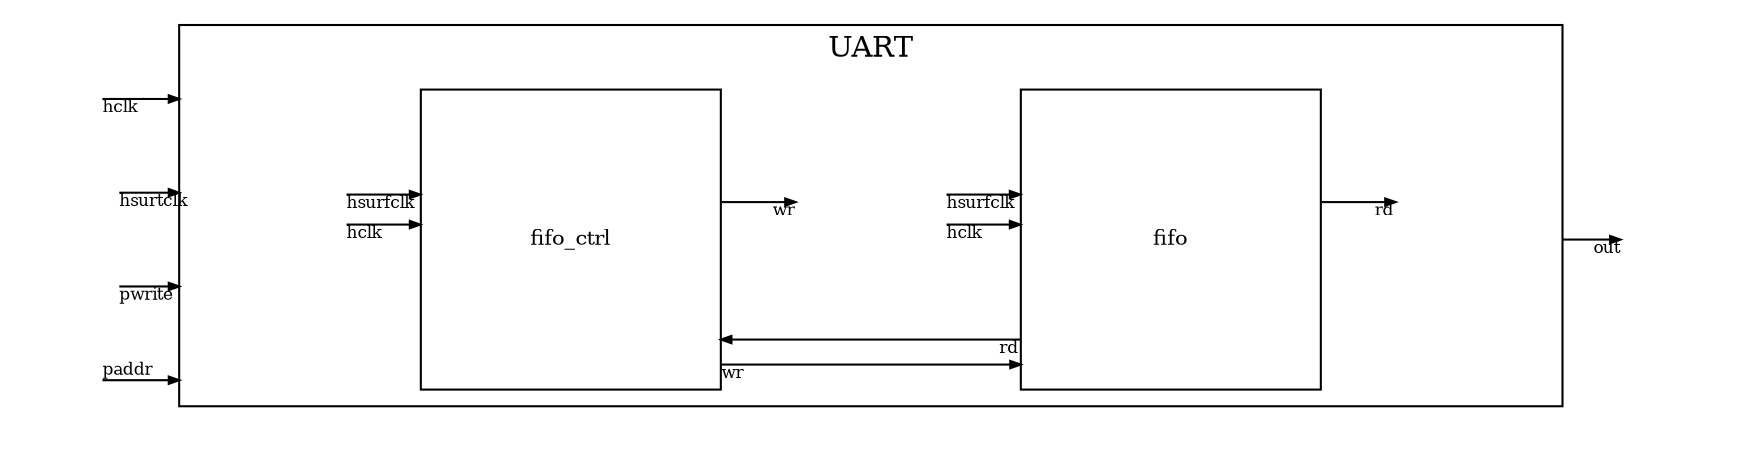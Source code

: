 digraph {
	graph [bb="0,0,828,210",
		comment="uart.csv",
		compound=True,
		multiedges=True,
		overlap=False,
		rank=same,
		rankdir=LR,
		splines=ortho
	];
	node [label="\N"];
	edge [style=filled];
	subgraph cluster_1 {
		graph [bb="82,19,746,202",
			label=UART,
			rank=same
		];
		empty_1		 [fontsize=10,
			height=1,
			label=empty_1,
			pos="126,99",
			shape=box,
			style=invis,
			width=1];
		fifo_ctrl		 [fontsize=10,
			height=2,
			label=fifo_ctrl,
			pos="270,99",
			shape=box,
			width=2];
		empty_1 -> fifo_ctrl		 [pos="e,197.72,77.4 162.34,77.4 162.34,77.4 187.72,77.4 187.72,77.4",
			style=invis];
		empty_1 -> fifo_ctrl		 [pos="e,197.72,91.8 162.34,91.8 162.34,91.8 187.72,91.8 187.72,91.8",
			style=invis];
		empty_1 -> fifo_ctrl		 [arrowhead=normal,
			arrowsize=0.5,
			fontsize=8,
			penwidth=1,
			pos="e,197.72,106.2 162.34,106.2 162.34,106.2 192.72,106.2 192.72,106.2",
			tail_lp="170.34,101.7",
			taillabel=hclk,
			weight=2.0];
		empty_1 -> fifo_ctrl		 [arrowhead=normal,
			arrowsize=0.5,
			fontsize=8,
			penwidth=1,
			pos="e,197.72,120.6 162.34,120.6 162.34,120.6 192.72,120.6 192.72,120.6",
			tail_lp="176.84,116.1",
			taillabel=hsurfclk,
			weight=2.0];
		empty_mid		 [fontsize=10,
			height=1,
			label=empty_2,
			pos="414,99",
			shape=box,
			style=invis,
			width=1];
		fifo_ctrl -> empty_mid		 [pos="e,377.91,117 342.42,117 342.42,117 367.91,117 367.91,117",
			style=invis];
		fifo_ctrl -> empty_mid		 [pos="e,377.91,81 342.42,81 342.42,81 367.91,81 367.91,81",
			style=invis];
		fifo_ctrl -> empty_mid		 [arrowhead=normal,
			arrowsize=0.5,
			constraint=true,
			fontsize=8,
			head_lp="373.41,94.5",
			headlabel=wr,
			penwidth=1,
			pos="e,377.91,99 342.42,99 342.42,99 372.91,99 372.91,99",
			weight=2.0];
		fifo		 [fontsize=10,
			height=2,
			label=fifo,
			pos="558,99",
			shape=box,
			width=2];
		fifo_ctrl -> fifo		 [arrowhead=normal,
			arrowsize=0.5,
			fontsize=8,
			penwidth=1,
			pos="e,485.92,51 342.3,51 342.3,51 480.92,51 480.92,51",
			tail_lp="346.8,46.5",
			taillabel=wr,
			weight=2.0];
		empty_mid -> fifo		 [pos="e,485.72,77.4 450.34,77.4 450.34,77.4 475.72,77.4 475.72,77.4",
			style=invis];
		empty_mid -> fifo		 [pos="e,485.72,91.8 450.34,91.8 450.34,91.8 475.72,91.8 475.72,91.8",
			style=invis];
		empty_mid -> fifo		 [arrowhead=normal,
			arrowsize=0.5,
			fontsize=8,
			penwidth=1,
			pos="e,485.72,120.6 450.34,120.6 450.34,120.6 480.72,120.6 480.72,120.6",
			tail_lp="458.34,116.1",
			taillabel=hclk,
			weight=2.0];
		empty_mid -> fifo		 [arrowhead=normal,
			arrowsize=0.5,
			fontsize=8,
			penwidth=1,
			pos="e,485.72,106.2 450.34,106.2 450.34,106.2 480.72,106.2 480.72,106.2",
			tail_lp="464.84,101.7",
			taillabel=hsurfclk,
			weight=2.0];
		fifo -> fifo_ctrl		 [arrowhead=normal,
			arrowsize=0.5,
			fontsize=8,
			penwidth=1,
			pos="e,342.08,39 485.7,39 485.7,39 347.08,39 347.08,39",
			tail_lp="481.7,34.5",
			taillabel=rd,
			weight=2.0];
		empty_2		 [fontsize=10,
			height=1,
			label=empty_2,
			pos="702,99",
			shape=box,
			style=invis,
			width=1];
		fifo -> empty_2		 [pos="e,665.91,81 630.42,81 630.42,81 655.91,81 655.91,81",
			style=invis];
		fifo -> empty_2		 [pos="e,665.91,99 630.42,99 630.42,99 655.91,99 655.91,99",
			style=invis];
		fifo -> empty_2		 [arrowhead=normal,
			arrowsize=0.5,
			constraint=true,
			fontsize=8,
			head_lp="661.91,112.5",
			headlabel=rd,
			penwidth=1,
			pos="e,665.91,117 630.42,117 630.42,117 660.91,117 660.91,117",
			weight=2.0];
	}
	4	 [height=0.5,
		pos="801,99",
		style=invis,
		width=0.75];
	empty_2 -> 4	 [arrowhead=normal,
		arrowsize=0.5,
		constraint=true,
		fontsize=8,
		head_lp="767.85,94.5",
		headlabel=out,
		ltail=cluster_1,
		penwidth=1,
		pos="e,773.85,99 745.8,99 754.94,99 768.85,99 768.85,99",
		weight=2.0];
	0	 [height=0.5,
		pos="27,180",
		style=invis,
		width=0.75];
	0 -> empty_1	 [arrowhead=normal,
		arrowsize=0.5,
		constraint=true,
		fontsize=8,
		lhead=cluster_1,
		penwidth=1,
		pos="e,82.46,166.5 45.158,166.5 54.259,166.5 65.76,166.5 77.211,166.5",
		tail_lp="53.158,162",
		taillabel=hclk,
		weight=2.0];
	1	 [height=0.5,
		pos="27,126",
		style=invis,
		width=0.75];
	1 -> empty_1	 [arrowhead=normal,
		arrowsize=0.5,
		constraint=true,
		fontsize=8,
		lhead=cluster_1,
		penwidth=1,
		pos="e,82.432,121.5 53.27,121.5 53.27,121.5 67.874,121.5 77.24,121.5",
		tail_lp="67.27,117",
		taillabel=hsurtclk,
		weight=2.0];
	2	 [height=0.5,
		pos="27,72",
		style=invis,
		width=0.75];
	2 -> empty_1	 [arrowhead=normal,
		arrowsize=0.5,
		constraint=true,
		fontsize=8,
		lhead=cluster_1,
		penwidth=1,
		pos="e,82.432,76.5 53.27,76.5 53.27,76.5 67.874,76.5 77.24,76.5",
		tail_lp="64.27,72",
		taillabel=pwrite,
		weight=2.0];
	3	 [height=0.5,
		pos="27,18",
		style=invis,
		width=0.75];
	3 -> empty_1	 [arrowhead=normal,
		arrowsize=0.5,
		constraint=true,
		fontsize=8,
		lhead=cluster_1,
		penwidth=1,
		pos="e,82.46,31.5 45.158,31.5 54.259,31.5 65.76,31.5 77.211,31.5",
		tail_lp="55.658,36",
		taillabel=paddr,
		weight=2.0];
}
